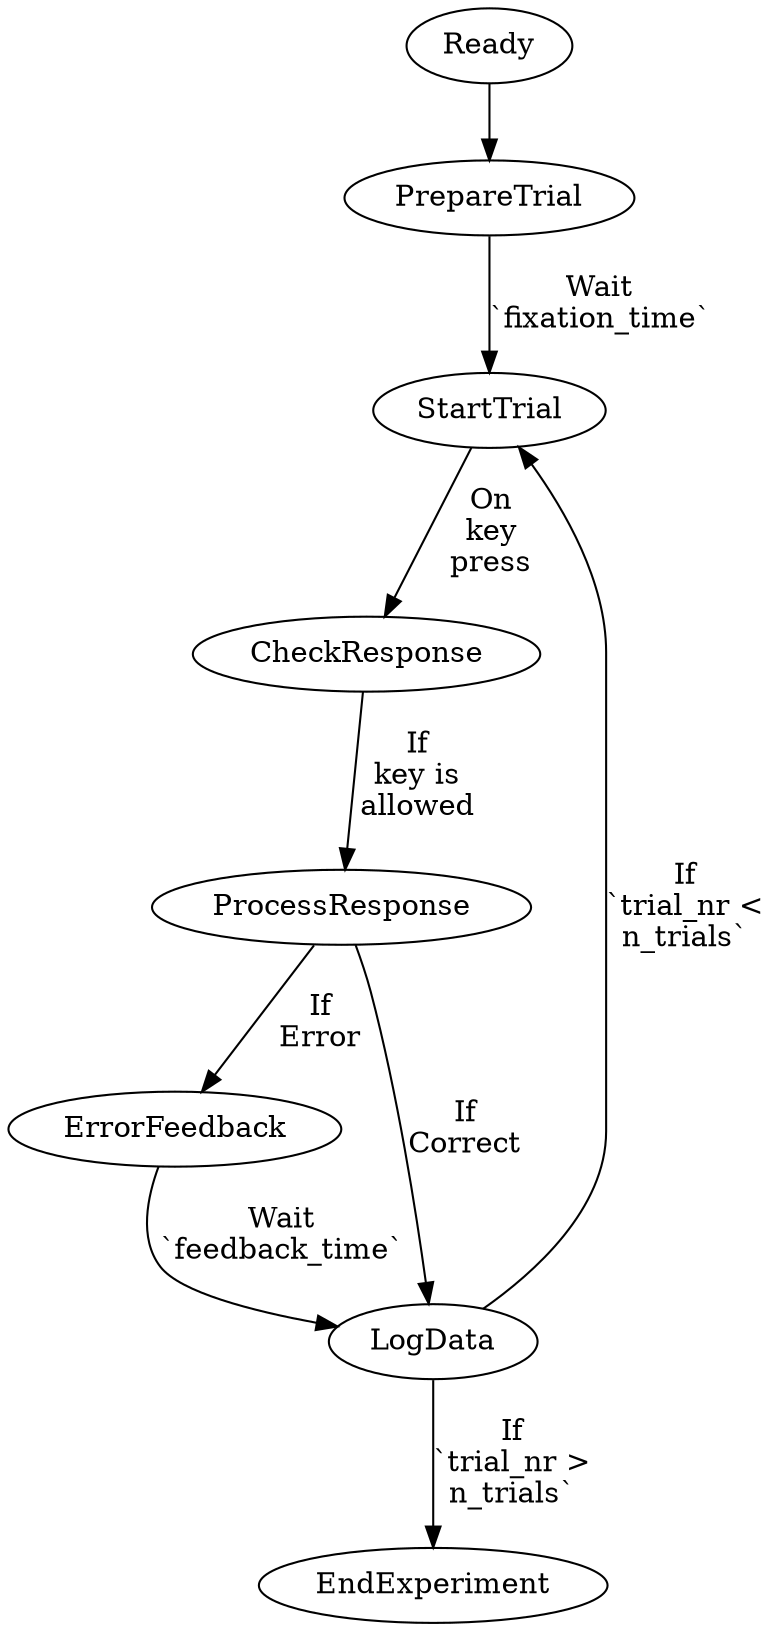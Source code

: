 digraph g{
    Ready -> PrepareTrial;
    PrepareTrial -> StartTrial       [label="Wait\n`fixation_time`"];
    StartTrial -> CheckResponse      [label="On\nkey\npress"];
    CheckResponse -> ProcessResponse [label="If\nkey is\nallowed"];
    ProcessResponse -> ErrorFeedback [label="If\nError"];
    ProcessResponse -> LogData       [label="If\nCorrect"];
    ErrorFeedback -> LogData         [label="Wait\n`feedback_time`"];
    LogData -> EndExperiment         [label="If\n`trial_nr >\nn_trials`"];
    LogData -> StartTrial            [label="If\n`trial_nr <\nn_trials`"];
}
